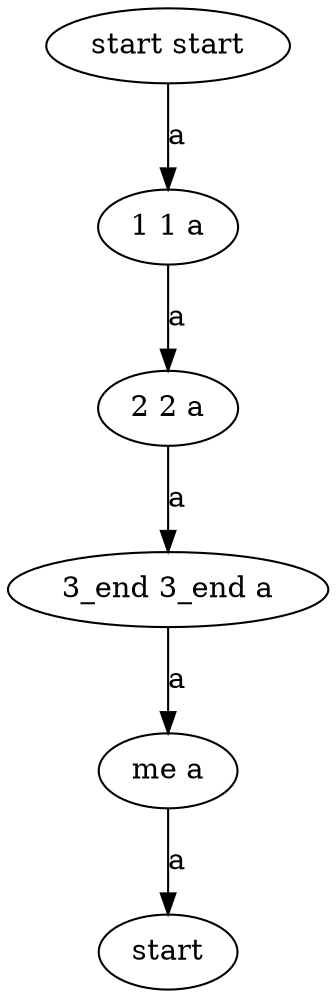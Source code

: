 digraph {
	"start start" ;
	"1 1 a" ;
	"2 2 a" ;
	"3_end 3_end a" ;
	"me a" ;
	"start" ;
	"start start" -> "1 1 a" ["label"="a"];
	"1 1 a" -> "2 2 a" ["label"="a"];
	"2 2 a" -> "3_end 3_end a" ["label"="a"];
	"3_end 3_end a" -> "me a" ["label"="a"];
	"me a" -> "start" ["label"="a"];
}
